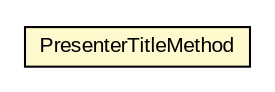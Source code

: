 #!/usr/local/bin/dot
#
# Class diagram 
# Generated by UMLGraph version R5_6-24-gf6e263 (http://www.umlgraph.org/)
#

digraph G {
	edge [fontname="arial",fontsize=10,labelfontname="arial",labelfontsize=10];
	node [fontname="arial",fontsize=10,shape=plaintext];
	nodesep=0.25;
	ranksep=0.5;
	rankdir=LR;
	// com.gwtplatform.mvp.rebind.PresenterTitleMethod
	c397440 [label=<<table title="com.gwtplatform.mvp.rebind.PresenterTitleMethod" border="0" cellborder="1" cellspacing="0" cellpadding="2" port="p" bgcolor="lemonChiffon" href="./PresenterTitleMethod.html">
		<tr><td><table border="0" cellspacing="0" cellpadding="1">
<tr><td align="center" balign="center"> PresenterTitleMethod </td></tr>
		</table></td></tr>
		</table>>, URL="./PresenterTitleMethod.html", fontname="arial", fontcolor="black", fontsize=10.0];
}

